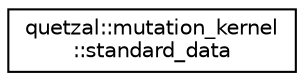 digraph "Graphical Class Hierarchy"
{
 // LATEX_PDF_SIZE
  edge [fontname="Helvetica",fontsize="10",labelfontname="Helvetica",labelfontsize="10"];
  node [fontname="Helvetica",fontsize="10",shape=record];
  rankdir="LR";
  Node0 [label="quetzal::mutation_kernel\l::standard_data",height=0.2,width=0.4,color="black", fillcolor="white", style="filled",URL="$classquetzal_1_1mutation__kernel_1_1standard__data.html",tooltip=" "];
}

